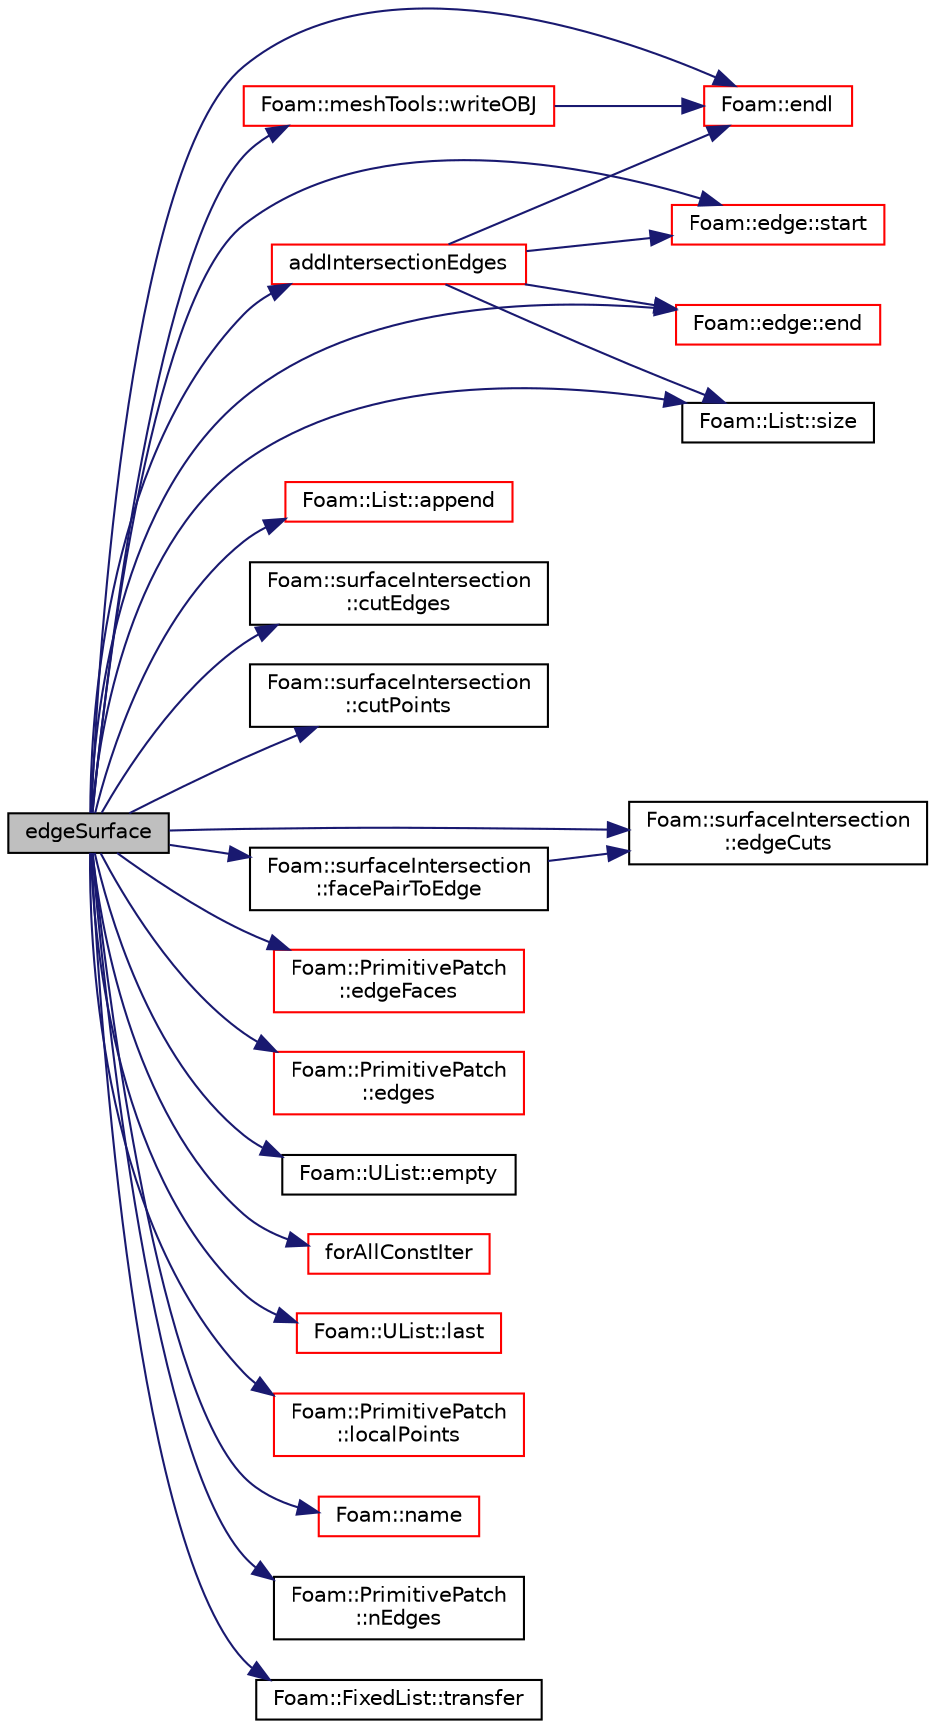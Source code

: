 digraph "edgeSurface"
{
  bgcolor="transparent";
  edge [fontname="Helvetica",fontsize="10",labelfontname="Helvetica",labelfontsize="10"];
  node [fontname="Helvetica",fontsize="10",shape=record];
  rankdir="LR";
  Node1 [label="edgeSurface",height=0.2,width=0.4,color="black", fillcolor="grey75", style="filled", fontcolor="black"];
  Node1 -> Node2 [color="midnightblue",fontsize="10",style="solid",fontname="Helvetica"];
  Node2 [label="addIntersectionEdges",height=0.2,width=0.4,color="red",URL="$a00622.html#aa26839701e0cd28a34fefc83a9ad6a78",tooltip="Add intersection edges to a face. Used for connecting. "];
  Node2 -> Node3 [color="midnightblue",fontsize="10",style="solid",fontname="Helvetica"];
  Node3 [label="Foam::endl",height=0.2,width=0.4,color="red",URL="$a10742.html#a2db8fe02a0d3909e9351bb4275b23ce4",tooltip="Add newline and flush stream. "];
  Node2 -> Node4 [color="midnightblue",fontsize="10",style="solid",fontname="Helvetica"];
  Node4 [label="Foam::edge::start",height=0.2,width=0.4,color="red",URL="$a00613.html#a96b607a9a9baa575783b4af443ef613f",tooltip="Return start vertex label. "];
  Node2 -> Node5 [color="midnightblue",fontsize="10",style="solid",fontname="Helvetica"];
  Node5 [label="Foam::edge::end",height=0.2,width=0.4,color="red",URL="$a00613.html#a8ed0e876210c2c116b5694307a830518",tooltip="Return end vertex label. "];
  Node2 -> Node6 [color="midnightblue",fontsize="10",style="solid",fontname="Helvetica"];
  Node6 [label="Foam::List::size",height=0.2,width=0.4,color="black",URL="$a01367.html#a8a5f6fa29bd4b500caf186f60245b384",tooltip="Override size to be inconsistent with allocated storage. "];
  Node1 -> Node7 [color="midnightblue",fontsize="10",style="solid",fontname="Helvetica"];
  Node7 [label="Foam::List::append",height=0.2,width=0.4,color="red",URL="$a01367.html#a399dd2bf0d9a32016717dc90126f016b",tooltip="Append an element at the end of the list. "];
  Node1 -> Node8 [color="midnightblue",fontsize="10",style="solid",fontname="Helvetica"];
  Node8 [label="Foam::surfaceIntersection\l::cutEdges",height=0.2,width=0.4,color="black",URL="$a02491.html#a7c76e3ed03912ae1e5c62b13611670e3"];
  Node1 -> Node9 [color="midnightblue",fontsize="10",style="solid",fontname="Helvetica"];
  Node9 [label="Foam::surfaceIntersection\l::cutPoints",height=0.2,width=0.4,color="black",URL="$a02491.html#accb8b5b33864e301df17e24f7da938f2"];
  Node1 -> Node10 [color="midnightblue",fontsize="10",style="solid",fontname="Helvetica"];
  Node10 [label="Foam::surfaceIntersection\l::edgeCuts",height=0.2,width=0.4,color="black",URL="$a02491.html#a77d4d32bb8a3a239389250d20b2111e9",tooltip="Access either surf1EdgeCuts (isFirstSurface = true) or. "];
  Node1 -> Node11 [color="midnightblue",fontsize="10",style="solid",fontname="Helvetica"];
  Node11 [label="Foam::PrimitivePatch\l::edgeFaces",height=0.2,width=0.4,color="red",URL="$a01977.html#ab456054a1e7e1a07261799f50167916f",tooltip="Return edge-face addressing. "];
  Node1 -> Node12 [color="midnightblue",fontsize="10",style="solid",fontname="Helvetica"];
  Node12 [label="Foam::PrimitivePatch\l::edges",height=0.2,width=0.4,color="red",URL="$a01977.html#aae82d34fe433288eb6b1f9dea53675c8",tooltip="Return list of edges, address into LOCAL point list. "];
  Node1 -> Node13 [color="midnightblue",fontsize="10",style="solid",fontname="Helvetica"];
  Node13 [label="Foam::UList::empty",height=0.2,width=0.4,color="black",URL="$a02741.html#ac6e61de369e994009e36f344f99c15ad",tooltip="Return true if the UList is empty (ie, size() is zero). "];
  Node1 -> Node5 [color="midnightblue",fontsize="10",style="solid",fontname="Helvetica"];
  Node1 -> Node3 [color="midnightblue",fontsize="10",style="solid",fontname="Helvetica"];
  Node1 -> Node14 [color="midnightblue",fontsize="10",style="solid",fontname="Helvetica"];
  Node14 [label="Foam::surfaceIntersection\l::facePairToEdge",height=0.2,width=0.4,color="black",URL="$a02491.html#aff5326a438cc05079f20ac9f267d9b0a"];
  Node14 -> Node10 [color="midnightblue",fontsize="10",style="solid",fontname="Helvetica"];
  Node1 -> Node15 [color="midnightblue",fontsize="10",style="solid",fontname="Helvetica"];
  Node15 [label="forAllConstIter",height=0.2,width=0.4,color="red",URL="$a02966.html#ae21e2836509b0fa7f7cedf6493b11b09"];
  Node1 -> Node16 [color="midnightblue",fontsize="10",style="solid",fontname="Helvetica"];
  Node16 [label="Foam::UList::last",height=0.2,width=0.4,color="red",URL="$a02741.html#aef07c02ea1c27bdb5906043b399e0ff0",tooltip="Return the last element of the list. "];
  Node1 -> Node17 [color="midnightblue",fontsize="10",style="solid",fontname="Helvetica"];
  Node17 [label="Foam::PrimitivePatch\l::localPoints",height=0.2,width=0.4,color="red",URL="$a01977.html#a180aa335ba66b3224df33de8eb29b3bf",tooltip="Return pointField of points in patch. "];
  Node1 -> Node18 [color="midnightblue",fontsize="10",style="solid",fontname="Helvetica"];
  Node18 [label="Foam::name",height=0.2,width=0.4,color="red",URL="$a10742.html#adcb0df2bd4953cb6bb390272d8263c3a",tooltip="Return a string representation of a complex. "];
  Node1 -> Node19 [color="midnightblue",fontsize="10",style="solid",fontname="Helvetica"];
  Node19 [label="Foam::PrimitivePatch\l::nEdges",height=0.2,width=0.4,color="black",URL="$a01977.html#a1db9478309c639504a743b7b194226f4",tooltip="Return number of edges in patch. "];
  Node1 -> Node6 [color="midnightblue",fontsize="10",style="solid",fontname="Helvetica"];
  Node1 -> Node4 [color="midnightblue",fontsize="10",style="solid",fontname="Helvetica"];
  Node1 -> Node20 [color="midnightblue",fontsize="10",style="solid",fontname="Helvetica"];
  Node20 [label="Foam::FixedList::transfer",height=0.2,width=0.4,color="black",URL="$a00826.html#ad199ea6fc3eb573dd9192b5606943cdd",tooltip="Copy (not transfer) the argument contents. "];
  Node1 -> Node21 [color="midnightblue",fontsize="10",style="solid",fontname="Helvetica"];
  Node21 [label="Foam::meshTools::writeOBJ",height=0.2,width=0.4,color="red",URL="$a10797.html#afd76c6ccc8ee4a5957f0232218167c17",tooltip="Write obj representation of point. "];
  Node21 -> Node3 [color="midnightblue",fontsize="10",style="solid",fontname="Helvetica"];
}
